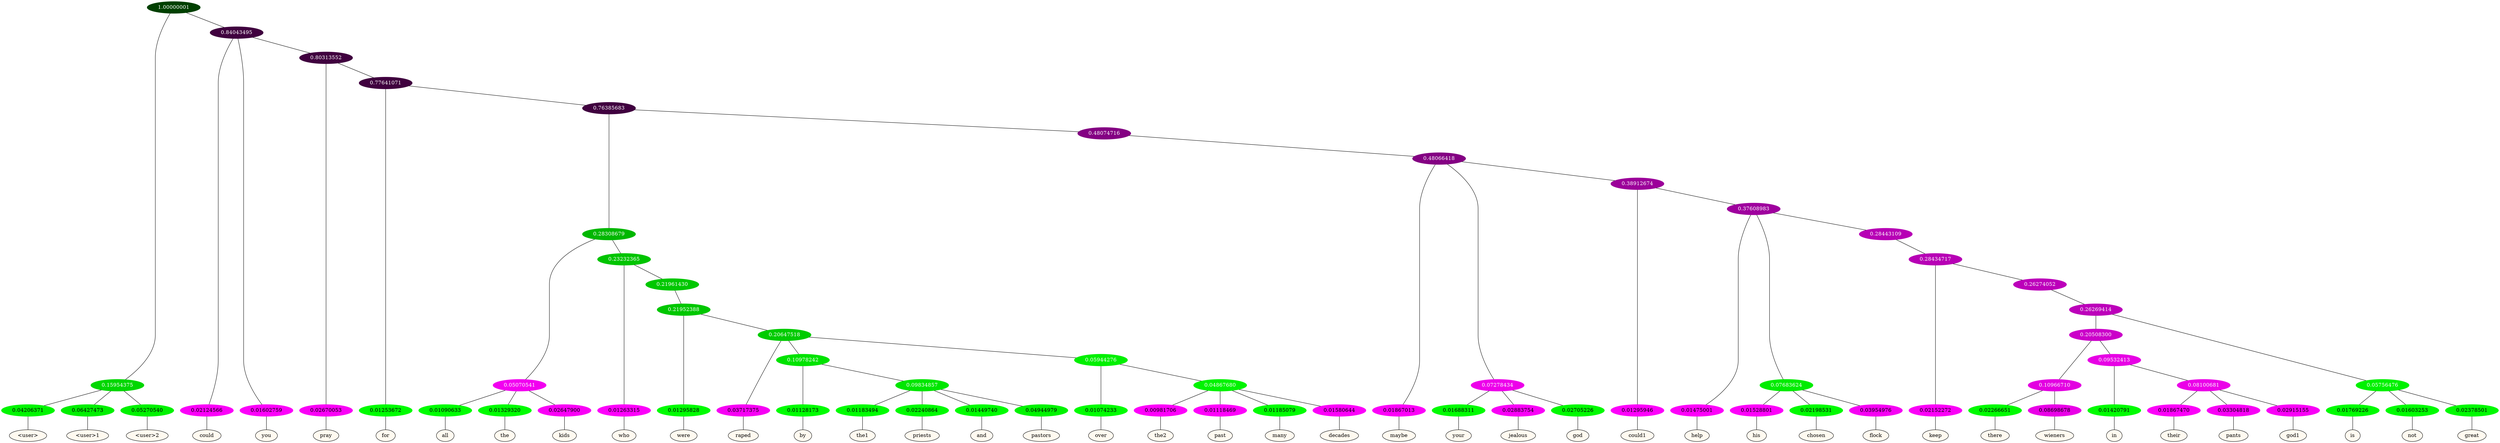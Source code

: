 graph {
	node [format=png height=0.15 nodesep=0.001 ordering=out overlap=prism overlap_scaling=0.01 ranksep=0.001 ratio=0.2 style=filled width=0.15]
	{
		rank=same
		a_w_3 [label="\<user\>" color=black fillcolor=floralwhite style="filled,solid"]
		a_w_4 [label="\<user\>1" color=black fillcolor=floralwhite style="filled,solid"]
		a_w_5 [label="\<user\>2" color=black fillcolor=floralwhite style="filled,solid"]
		a_w_6 [label=could color=black fillcolor=floralwhite style="filled,solid"]
		a_w_7 [label=you color=black fillcolor=floralwhite style="filled,solid"]
		a_w_9 [label=pray color=black fillcolor=floralwhite style="filled,solid"]
		a_w_11 [label=for color=black fillcolor=floralwhite style="filled,solid"]
		a_w_18 [label=all color=black fillcolor=floralwhite style="filled,solid"]
		a_w_19 [label=the color=black fillcolor=floralwhite style="filled,solid"]
		a_w_20 [label=kids color=black fillcolor=floralwhite style="filled,solid"]
		a_w_21 [label=who color=black fillcolor=floralwhite style="filled,solid"]
		a_w_32 [label=were color=black fillcolor=floralwhite style="filled,solid"]
		a_w_37 [label=raped color=black fillcolor=floralwhite style="filled,solid"]
		a_w_44 [label=by color=black fillcolor=floralwhite style="filled,solid"]
		a_w_50 [label=the1 color=black fillcolor=floralwhite style="filled,solid"]
		a_w_51 [label=priests color=black fillcolor=floralwhite style="filled,solid"]
		a_w_52 [label=and color=black fillcolor=floralwhite style="filled,solid"]
		a_w_53 [label=pastors color=black fillcolor=floralwhite style="filled,solid"]
		a_w_46 [label=over color=black fillcolor=floralwhite style="filled,solid"]
		a_w_54 [label=the2 color=black fillcolor=floralwhite style="filled,solid"]
		a_w_55 [label=past color=black fillcolor=floralwhite style="filled,solid"]
		a_w_56 [label=many color=black fillcolor=floralwhite style="filled,solid"]
		a_w_57 [label=decades color=black fillcolor=floralwhite style="filled,solid"]
		a_w_23 [label=maybe color=black fillcolor=floralwhite style="filled,solid"]
		a_w_27 [label=your color=black fillcolor=floralwhite style="filled,solid"]
		a_w_28 [label=jealous color=black fillcolor=floralwhite style="filled,solid"]
		a_w_29 [label=god color=black fillcolor=floralwhite style="filled,solid"]
		a_w_30 [label=could1 color=black fillcolor=floralwhite style="filled,solid"]
		a_w_34 [label=help color=black fillcolor=floralwhite style="filled,solid"]
		a_w_40 [label=his color=black fillcolor=floralwhite style="filled,solid"]
		a_w_41 [label=chosen color=black fillcolor=floralwhite style="filled,solid"]
		a_w_42 [label=flock color=black fillcolor=floralwhite style="filled,solid"]
		a_w_48 [label=keep color=black fillcolor=floralwhite style="filled,solid"]
		a_w_66 [label=there color=black fillcolor=floralwhite style="filled,solid"]
		a_w_67 [label=wieners color=black fillcolor=floralwhite style="filled,solid"]
		a_w_68 [label=in color=black fillcolor=floralwhite style="filled,solid"]
		a_w_70 [label=their color=black fillcolor=floralwhite style="filled,solid"]
		a_w_71 [label=pants color=black fillcolor=floralwhite style="filled,solid"]
		a_w_72 [label=god1 color=black fillcolor=floralwhite style="filled,solid"]
		a_w_63 [label=is color=black fillcolor=floralwhite style="filled,solid"]
		a_w_64 [label=not color=black fillcolor=floralwhite style="filled,solid"]
		a_w_65 [label=great color=black fillcolor=floralwhite style="filled,solid"]
	}
	a_n_3 -- a_w_3
	a_n_4 -- a_w_4
	a_n_5 -- a_w_5
	a_n_6 -- a_w_6
	a_n_7 -- a_w_7
	a_n_9 -- a_w_9
	a_n_11 -- a_w_11
	a_n_18 -- a_w_18
	a_n_19 -- a_w_19
	a_n_20 -- a_w_20
	a_n_21 -- a_w_21
	a_n_32 -- a_w_32
	a_n_37 -- a_w_37
	a_n_44 -- a_w_44
	a_n_50 -- a_w_50
	a_n_51 -- a_w_51
	a_n_52 -- a_w_52
	a_n_53 -- a_w_53
	a_n_46 -- a_w_46
	a_n_54 -- a_w_54
	a_n_55 -- a_w_55
	a_n_56 -- a_w_56
	a_n_57 -- a_w_57
	a_n_23 -- a_w_23
	a_n_27 -- a_w_27
	a_n_28 -- a_w_28
	a_n_29 -- a_w_29
	a_n_30 -- a_w_30
	a_n_34 -- a_w_34
	a_n_40 -- a_w_40
	a_n_41 -- a_w_41
	a_n_42 -- a_w_42
	a_n_48 -- a_w_48
	a_n_66 -- a_w_66
	a_n_67 -- a_w_67
	a_n_68 -- a_w_68
	a_n_70 -- a_w_70
	a_n_71 -- a_w_71
	a_n_72 -- a_w_72
	a_n_63 -- a_w_63
	a_n_64 -- a_w_64
	a_n_65 -- a_w_65
	{
		rank=same
		a_n_3 [label=0.04206371 color="0.334 1.000 0.958" fontcolor=black]
		a_n_4 [label=0.06427473 color="0.334 1.000 0.936" fontcolor=black]
		a_n_5 [label=0.05270540 color="0.334 1.000 0.947" fontcolor=black]
		a_n_6 [label=0.02124566 color="0.835 1.000 0.979" fontcolor=black]
		a_n_7 [label=0.01602759 color="0.835 1.000 0.984" fontcolor=black]
		a_n_9 [label=0.02670053 color="0.835 1.000 0.973" fontcolor=black]
		a_n_11 [label=0.01253672 color="0.334 1.000 0.987" fontcolor=black]
		a_n_18 [label=0.01090633 color="0.334 1.000 0.989" fontcolor=black]
		a_n_19 [label=0.01329320 color="0.334 1.000 0.987" fontcolor=black]
		a_n_20 [label=0.02647900 color="0.835 1.000 0.974" fontcolor=black]
		a_n_21 [label=0.01263315 color="0.835 1.000 0.987" fontcolor=black]
		a_n_32 [label=0.01295828 color="0.334 1.000 0.987" fontcolor=black]
		a_n_37 [label=0.03717375 color="0.835 1.000 0.963" fontcolor=black]
		a_n_44 [label=0.01128173 color="0.334 1.000 0.989" fontcolor=black]
		a_n_50 [label=0.01183494 color="0.334 1.000 0.988" fontcolor=black]
		a_n_51 [label=0.02240864 color="0.334 1.000 0.978" fontcolor=black]
		a_n_52 [label=0.01449740 color="0.334 1.000 0.986" fontcolor=black]
		a_n_53 [label=0.04944979 color="0.334 1.000 0.951" fontcolor=black]
		a_n_46 [label=0.01074233 color="0.334 1.000 0.989" fontcolor=black]
		a_n_54 [label=0.00981706 color="0.835 1.000 0.990" fontcolor=black]
		a_n_55 [label=0.01118469 color="0.835 1.000 0.989" fontcolor=black]
		a_n_56 [label=0.01185079 color="0.334 1.000 0.988" fontcolor=black]
		a_n_57 [label=0.01580644 color="0.835 1.000 0.984" fontcolor=black]
		a_n_23 [label=0.01867013 color="0.835 1.000 0.981" fontcolor=black]
		a_n_27 [label=0.01688311 color="0.334 1.000 0.983" fontcolor=black]
		a_n_28 [label=0.02883754 color="0.835 1.000 0.971" fontcolor=black]
		a_n_29 [label=0.02705226 color="0.334 1.000 0.973" fontcolor=black]
		a_n_30 [label=0.01295946 color="0.835 1.000 0.987" fontcolor=black]
		a_n_34 [label=0.01475001 color="0.835 1.000 0.985" fontcolor=black]
		a_n_40 [label=0.01528801 color="0.835 1.000 0.985" fontcolor=black]
		a_n_41 [label=0.02198531 color="0.334 1.000 0.978" fontcolor=black]
		a_n_42 [label=0.03954976 color="0.835 1.000 0.960" fontcolor=black]
		a_n_48 [label=0.02152272 color="0.835 1.000 0.978" fontcolor=black]
		a_n_66 [label=0.02266651 color="0.334 1.000 0.977" fontcolor=black]
		a_n_67 [label=0.08698678 color="0.835 1.000 0.913" fontcolor=black]
		a_n_68 [label=0.01420791 color="0.334 1.000 0.986" fontcolor=black]
		a_n_70 [label=0.01867470 color="0.835 1.000 0.981" fontcolor=black]
		a_n_71 [label=0.03304818 color="0.835 1.000 0.967" fontcolor=black]
		a_n_72 [label=0.02915155 color="0.835 1.000 0.971" fontcolor=black]
		a_n_63 [label=0.01769226 color="0.334 1.000 0.982" fontcolor=black]
		a_n_64 [label=0.01603253 color="0.334 1.000 0.984" fontcolor=black]
		a_n_65 [label=0.02378501 color="0.334 1.000 0.976" fontcolor=black]
	}
	a_n_0 [label=1.00000001 color="0.334 1.000 0.250" fontcolor=grey99]
	a_n_1 [label=0.15954375 color="0.334 1.000 0.840" fontcolor=grey99]
	a_n_0 -- a_n_1
	a_n_2 [label=0.84043495 color="0.835 1.000 0.250" fontcolor=grey99]
	a_n_0 -- a_n_2
	a_n_1 -- a_n_3
	a_n_1 -- a_n_4
	a_n_1 -- a_n_5
	a_n_2 -- a_n_6
	a_n_2 -- a_n_7
	a_n_8 [label=0.80313552 color="0.835 1.000 0.250" fontcolor=grey99]
	a_n_2 -- a_n_8
	a_n_8 -- a_n_9
	a_n_10 [label=0.77641071 color="0.835 1.000 0.250" fontcolor=grey99]
	a_n_8 -- a_n_10
	a_n_10 -- a_n_11
	a_n_12 [label=0.76385683 color="0.835 1.000 0.250" fontcolor=grey99]
	a_n_10 -- a_n_12
	a_n_13 [label=0.28308679 color="0.334 1.000 0.717" fontcolor=grey99]
	a_n_12 -- a_n_13
	a_n_14 [label=0.48074716 color="0.835 1.000 0.519" fontcolor=grey99]
	a_n_12 -- a_n_14
	a_n_15 [label=0.05070541 color="0.835 1.000 0.949" fontcolor=grey99]
	a_n_13 -- a_n_15
	a_n_16 [label=0.23232365 color="0.334 1.000 0.768" fontcolor=grey99]
	a_n_13 -- a_n_16
	a_n_17 [label=0.48066418 color="0.835 1.000 0.519" fontcolor=grey99]
	a_n_14 -- a_n_17
	a_n_15 -- a_n_18
	a_n_15 -- a_n_19
	a_n_15 -- a_n_20
	a_n_16 -- a_n_21
	a_n_22 [label=0.21961430 color="0.334 1.000 0.780" fontcolor=grey99]
	a_n_16 -- a_n_22
	a_n_17 -- a_n_23
	a_n_24 [label=0.07278434 color="0.835 1.000 0.927" fontcolor=grey99]
	a_n_17 -- a_n_24
	a_n_25 [label=0.38912674 color="0.835 1.000 0.611" fontcolor=grey99]
	a_n_17 -- a_n_25
	a_n_26 [label=0.21952388 color="0.334 1.000 0.780" fontcolor=grey99]
	a_n_22 -- a_n_26
	a_n_24 -- a_n_27
	a_n_24 -- a_n_28
	a_n_24 -- a_n_29
	a_n_25 -- a_n_30
	a_n_31 [label=0.37608983 color="0.835 1.000 0.624" fontcolor=grey99]
	a_n_25 -- a_n_31
	a_n_26 -- a_n_32
	a_n_33 [label=0.20647518 color="0.334 1.000 0.794" fontcolor=grey99]
	a_n_26 -- a_n_33
	a_n_31 -- a_n_34
	a_n_35 [label=0.07683624 color="0.334 1.000 0.923" fontcolor=grey99]
	a_n_31 -- a_n_35
	a_n_36 [label=0.28443109 color="0.835 1.000 0.716" fontcolor=grey99]
	a_n_31 -- a_n_36
	a_n_33 -- a_n_37
	a_n_38 [label=0.10978242 color="0.334 1.000 0.890" fontcolor=grey99]
	a_n_33 -- a_n_38
	a_n_39 [label=0.05944276 color="0.334 1.000 0.941" fontcolor=grey99]
	a_n_33 -- a_n_39
	a_n_35 -- a_n_40
	a_n_35 -- a_n_41
	a_n_35 -- a_n_42
	a_n_43 [label=0.28434717 color="0.835 1.000 0.716" fontcolor=grey99]
	a_n_36 -- a_n_43
	a_n_38 -- a_n_44
	a_n_45 [label=0.09834857 color="0.334 1.000 0.902" fontcolor=grey99]
	a_n_38 -- a_n_45
	a_n_39 -- a_n_46
	a_n_47 [label=0.04867680 color="0.334 1.000 0.951" fontcolor=grey99]
	a_n_39 -- a_n_47
	a_n_43 -- a_n_48
	a_n_49 [label=0.26274052 color="0.835 1.000 0.737" fontcolor=grey99]
	a_n_43 -- a_n_49
	a_n_45 -- a_n_50
	a_n_45 -- a_n_51
	a_n_45 -- a_n_52
	a_n_45 -- a_n_53
	a_n_47 -- a_n_54
	a_n_47 -- a_n_55
	a_n_47 -- a_n_56
	a_n_47 -- a_n_57
	a_n_58 [label=0.26269414 color="0.835 1.000 0.737" fontcolor=grey99]
	a_n_49 -- a_n_58
	a_n_59 [label=0.20508300 color="0.835 1.000 0.795" fontcolor=grey99]
	a_n_58 -- a_n_59
	a_n_60 [label=0.05756476 color="0.334 1.000 0.942" fontcolor=grey99]
	a_n_58 -- a_n_60
	a_n_61 [label=0.10966710 color="0.835 1.000 0.890" fontcolor=grey99]
	a_n_59 -- a_n_61
	a_n_62 [label=0.09532413 color="0.835 1.000 0.905" fontcolor=grey99]
	a_n_59 -- a_n_62
	a_n_60 -- a_n_63
	a_n_60 -- a_n_64
	a_n_60 -- a_n_65
	a_n_61 -- a_n_66
	a_n_61 -- a_n_67
	a_n_62 -- a_n_68
	a_n_69 [label=0.08100681 color="0.835 1.000 0.919" fontcolor=grey99]
	a_n_62 -- a_n_69
	a_n_69 -- a_n_70
	a_n_69 -- a_n_71
	a_n_69 -- a_n_72
}
